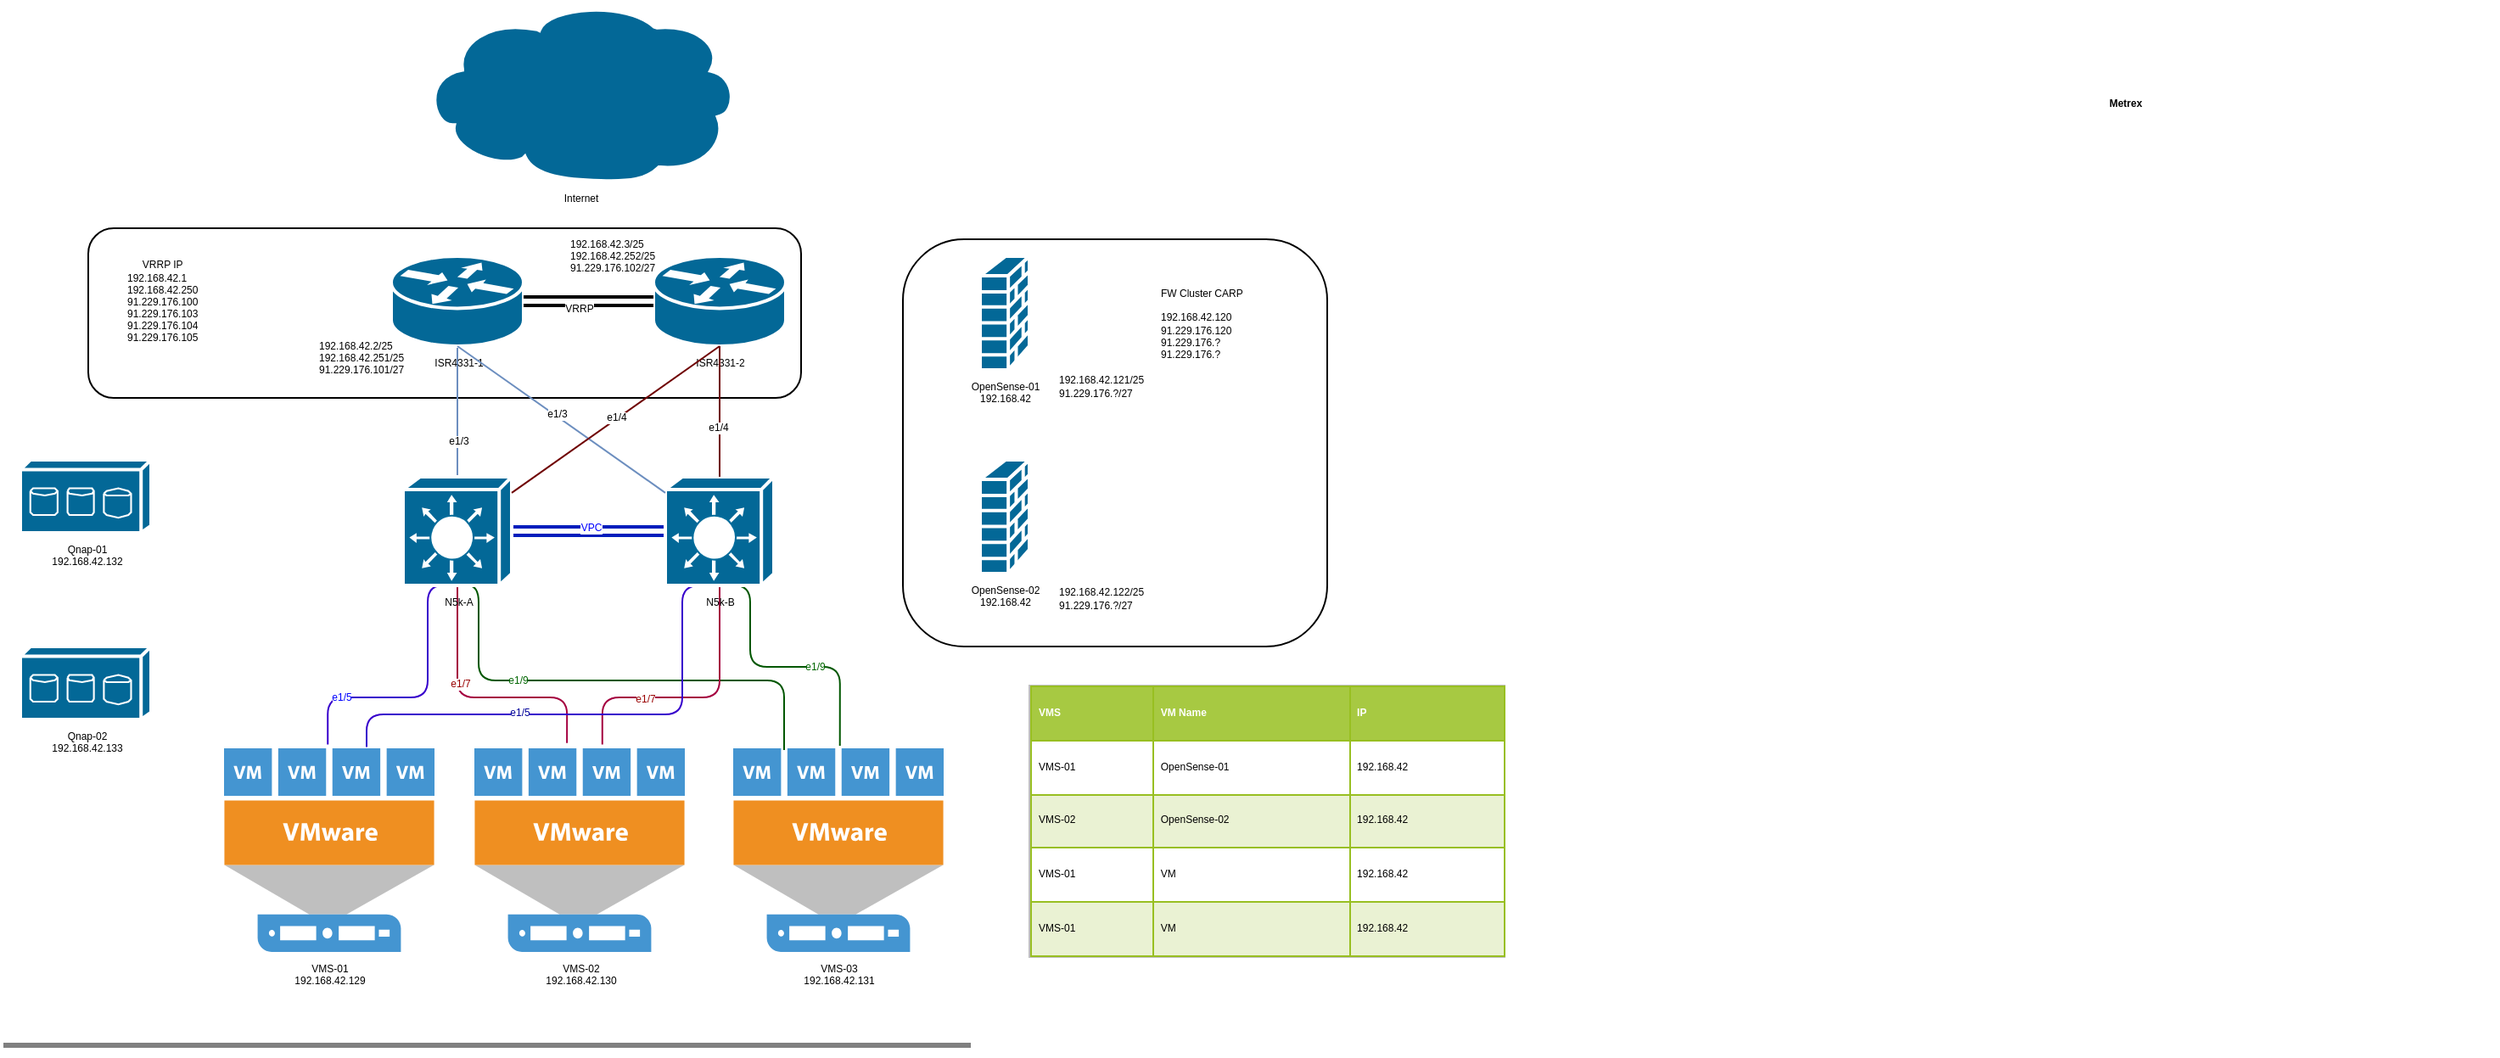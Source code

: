 <mxfile version="16.4.5" type="github">
  <diagram name="Metrex" id="197159a0-c6a4-9194-75a8-e4174976684c">
    <mxGraphModel dx="461" dy="269" grid="1" gridSize="10" guides="1" tooltips="1" connect="1" arrows="1" fold="1" page="1" pageScale="1.5" pageWidth="1169" pageHeight="826" background="none" math="0" shadow="0">
      <root>
        <mxCell id="0" style=";html=1;" />
        <mxCell id="1" style=";html=1;" parent="0" />
        <mxCell id="-EyrNSprZyw8wpIVBh2r-33" value="" style="rounded=1;whiteSpace=wrap;html=1;align=left;fontSize=6;" vertex="1" parent="1">
          <mxGeometry x="160" y="153.5" width="420" height="100" as="geometry" />
        </mxCell>
        <mxCell id="-EyrNSprZyw8wpIVBh2r-31" value="" style="rounded=1;whiteSpace=wrap;html=1;fontSize=6;" vertex="1" parent="1">
          <mxGeometry x="640" y="160" width="250" height="240" as="geometry" />
        </mxCell>
        <mxCell id="1257a543d1cacc4b-5" value="VMS-02&lt;br style=&quot;font-size: 6px;&quot;&gt;192.168.42.130" style="shadow=0;dashed=0;html=1;strokeColor=none;fillColor=#4495D1;labelPosition=center;verticalLabelPosition=bottom;verticalAlign=top;shape=mxgraph.veeam.2d.vmware_host;fontSize=6;" parent="1" vertex="1">
          <mxGeometry x="387.5" y="460" width="124" height="120" as="geometry" />
        </mxCell>
        <mxCell id="1257a543d1cacc4b-50" value="" style="line;strokeWidth=3;html=1;fillColor=none;gradientColor=none;fontSize=6;strokeColor=#808080;" parent="1" vertex="1">
          <mxGeometry x="110" y="630" width="570" height="10" as="geometry" />
        </mxCell>
        <mxCell id="1257a543d1cacc4b-52" value="Metrex" style="text;strokeColor=none;fillColor=none;html=1;fontSize=6;fontStyle=1;verticalAlign=middle;align=center;" parent="1" vertex="1">
          <mxGeometry x="1140" y="60" width="440" height="40" as="geometry" />
        </mxCell>
        <mxCell id="-EyrNSprZyw8wpIVBh2r-13" style="edgeStyle=none;rounded=1;orthogonalLoop=1;jettySize=auto;html=1;exitX=0.5;exitY=1;exitDx=0;exitDy=0;exitPerimeter=0;endArrow=none;endFill=0;fillColor=#dae8fc;strokeColor=#6c8ebf;fontSize=6;" edge="1" parent="1" source="-EyrNSprZyw8wpIVBh2r-1" target="-EyrNSprZyw8wpIVBh2r-7">
          <mxGeometry relative="1" as="geometry" />
        </mxCell>
        <mxCell id="-EyrNSprZyw8wpIVBh2r-52" value="e1/3" style="edgeLabel;html=1;align=center;verticalAlign=middle;resizable=0;points=[];fontSize=6;fontColor=#000000;" vertex="1" connectable="0" parent="-EyrNSprZyw8wpIVBh2r-13">
          <mxGeometry x="0.441" relative="1" as="geometry">
            <mxPoint as="offset" />
          </mxGeometry>
        </mxCell>
        <mxCell id="-EyrNSprZyw8wpIVBh2r-1" value="&lt;font style=&quot;font-size: 6px&quot;&gt;ISR4331-1&lt;br style=&quot;font-size: 6px;&quot;&gt;&lt;br style=&quot;font-size: 6px;&quot;&gt;&lt;/font&gt;" style="shape=mxgraph.cisco.routers.router;sketch=0;html=1;pointerEvents=1;dashed=0;fillColor=#036897;strokeColor=#ffffff;strokeWidth=2;verticalLabelPosition=bottom;verticalAlign=top;align=center;outlineConnect=0;fontSize=6;" vertex="1" parent="1">
          <mxGeometry x="338.5" y="170" width="78" height="53" as="geometry" />
        </mxCell>
        <mxCell id="-EyrNSprZyw8wpIVBh2r-4" value="&lt;font style=&quot;font-size: 6px&quot;&gt;ISR4331-2&lt;/font&gt;" style="shape=mxgraph.cisco.routers.router;sketch=0;html=1;pointerEvents=1;dashed=0;fillColor=#036897;strokeColor=#ffffff;strokeWidth=2;verticalLabelPosition=bottom;verticalAlign=top;align=center;outlineConnect=0;fontSize=6;" vertex="1" parent="1">
          <mxGeometry x="493" y="170" width="78" height="53" as="geometry" />
        </mxCell>
        <mxCell id="-EyrNSprZyw8wpIVBh2r-12" style="edgeStyle=none;rounded=0;orthogonalLoop=1;jettySize=auto;html=1;exitX=1;exitY=0.5;exitDx=0;exitDy=0;exitPerimeter=0;shape=link;strokeWidth=2;fillColor=#0050ef;strokeColor=#001DBC;fontColor=#0000FF;fontSize=6;" edge="1" parent="1" source="-EyrNSprZyw8wpIVBh2r-7" target="-EyrNSprZyw8wpIVBh2r-8">
          <mxGeometry relative="1" as="geometry" />
        </mxCell>
        <mxCell id="-EyrNSprZyw8wpIVBh2r-16" value="&lt;font color=&quot;#0000ff&quot; style=&quot;font-size: 6px;&quot;&gt;VPC&lt;/font&gt;" style="edgeLabel;html=1;align=center;verticalAlign=middle;resizable=0;points=[];fontSize=6;" vertex="1" connectable="0" parent="-EyrNSprZyw8wpIVBh2r-12">
          <mxGeometry x="0.005" y="2" relative="1" as="geometry">
            <mxPoint x="1" as="offset" />
          </mxGeometry>
        </mxCell>
        <mxCell id="-EyrNSprZyw8wpIVBh2r-22" style="edgeStyle=orthogonalEdgeStyle;rounded=1;orthogonalLoop=1;jettySize=auto;html=1;exitX=0.5;exitY=1;exitDx=0;exitDy=0;exitPerimeter=0;entryX=0.493;entryY=-0.019;entryDx=0;entryDy=0;entryPerimeter=0;endArrow=none;endFill=0;fillColor=#6a00ff;strokeColor=#3700CC;fontSize=6;" edge="1" parent="1" source="-EyrNSprZyw8wpIVBh2r-7" target="-EyrNSprZyw8wpIVBh2r-9">
          <mxGeometry relative="1" as="geometry">
            <Array as="points">
              <mxPoint x="360" y="364" />
              <mxPoint x="360" y="430" />
              <mxPoint x="301" y="430" />
            </Array>
          </mxGeometry>
        </mxCell>
        <mxCell id="-EyrNSprZyw8wpIVBh2r-39" value="e1/5" style="edgeLabel;html=1;align=center;verticalAlign=middle;resizable=0;points=[];fontColor=#0000FF;fontSize=6;" vertex="1" connectable="0" parent="-EyrNSprZyw8wpIVBh2r-22">
          <mxGeometry x="0.586" relative="1" as="geometry">
            <mxPoint as="offset" />
          </mxGeometry>
        </mxCell>
        <mxCell id="-EyrNSprZyw8wpIVBh2r-24" style="edgeStyle=orthogonalEdgeStyle;rounded=1;orthogonalLoop=1;jettySize=auto;html=1;exitX=0.5;exitY=1;exitDx=0;exitDy=0;exitPerimeter=0;entryX=0.44;entryY=-0.026;entryDx=0;entryDy=0;entryPerimeter=0;endArrow=none;endFill=0;fillColor=#d80073;strokeColor=#A50040;fontSize=6;" edge="1" parent="1" source="-EyrNSprZyw8wpIVBh2r-7" target="1257a543d1cacc4b-5">
          <mxGeometry relative="1" as="geometry">
            <Array as="points">
              <mxPoint x="378" y="430" />
              <mxPoint x="442" y="430" />
            </Array>
          </mxGeometry>
        </mxCell>
        <mxCell id="-EyrNSprZyw8wpIVBh2r-40" value="&lt;font color=&quot;#990000&quot; style=&quot;font-size: 6px;&quot;&gt;e1/7&lt;/font&gt;" style="edgeLabel;html=1;align=center;verticalAlign=middle;resizable=0;points=[];fontColor=#0000FF;fontSize=6;" vertex="1" connectable="0" parent="-EyrNSprZyw8wpIVBh2r-24">
          <mxGeometry x="-0.266" y="1" relative="1" as="geometry">
            <mxPoint as="offset" />
          </mxGeometry>
        </mxCell>
        <mxCell id="-EyrNSprZyw8wpIVBh2r-26" style="edgeStyle=orthogonalEdgeStyle;rounded=1;orthogonalLoop=1;jettySize=auto;html=1;exitX=0.5;exitY=1;exitDx=0;exitDy=0;exitPerimeter=0;entryX=0.245;entryY=0.008;entryDx=0;entryDy=0;entryPerimeter=0;endArrow=none;endFill=0;fillColor=#008a00;strokeColor=#005700;fontSize=6;" edge="1" parent="1" source="-EyrNSprZyw8wpIVBh2r-7" target="-EyrNSprZyw8wpIVBh2r-10">
          <mxGeometry relative="1" as="geometry">
            <Array as="points">
              <mxPoint x="390" y="364" />
              <mxPoint x="390" y="420" />
              <mxPoint x="570" y="420" />
              <mxPoint x="570" y="461" />
            </Array>
          </mxGeometry>
        </mxCell>
        <mxCell id="-EyrNSprZyw8wpIVBh2r-41" value="&lt;font color=&quot;#006600&quot; style=&quot;font-size: 6px;&quot;&gt;e1/9&lt;/font&gt;" style="edgeLabel;html=1;align=center;verticalAlign=middle;resizable=0;points=[];fontColor=#0000FF;fontSize=6;" vertex="1" connectable="0" parent="-EyrNSprZyw8wpIVBh2r-26">
          <mxGeometry x="-0.37" relative="1" as="geometry">
            <mxPoint as="offset" />
          </mxGeometry>
        </mxCell>
        <mxCell id="-EyrNSprZyw8wpIVBh2r-7" value="N5k-A" style="shape=mxgraph.cisco.switches.layer_3_switch;sketch=0;html=1;pointerEvents=1;dashed=0;fillColor=#036897;strokeColor=#ffffff;strokeWidth=2;verticalLabelPosition=bottom;verticalAlign=top;align=center;outlineConnect=0;fontSize=6;" vertex="1" parent="1">
          <mxGeometry x="345.5" y="300" width="64" height="64" as="geometry" />
        </mxCell>
        <mxCell id="-EyrNSprZyw8wpIVBh2r-23" style="edgeStyle=orthogonalEdgeStyle;rounded=1;orthogonalLoop=1;jettySize=auto;html=1;exitX=0.5;exitY=1;exitDx=0;exitDy=0;exitPerimeter=0;entryX=0.507;entryY=-0.012;entryDx=0;entryDy=0;entryPerimeter=0;endArrow=none;endFill=0;fillColor=#008a00;strokeColor=#005700;fontSize=6;" edge="1" parent="1" source="-EyrNSprZyw8wpIVBh2r-8" target="-EyrNSprZyw8wpIVBh2r-10">
          <mxGeometry relative="1" as="geometry">
            <Array as="points">
              <mxPoint x="550" y="364" />
              <mxPoint x="550" y="412" />
              <mxPoint x="603" y="412" />
            </Array>
          </mxGeometry>
        </mxCell>
        <mxCell id="-EyrNSprZyw8wpIVBh2r-42" value="e1/9" style="edgeLabel;html=1;align=center;verticalAlign=middle;resizable=0;points=[];fontColor=#006600;fontSize=6;" vertex="1" connectable="0" parent="-EyrNSprZyw8wpIVBh2r-23">
          <mxGeometry x="0.258" relative="1" as="geometry">
            <mxPoint as="offset" />
          </mxGeometry>
        </mxCell>
        <mxCell id="-EyrNSprZyw8wpIVBh2r-25" value="" style="edgeStyle=orthogonalEdgeStyle;rounded=1;orthogonalLoop=1;jettySize=auto;html=1;exitX=0.5;exitY=1;exitDx=0;exitDy=0;exitPerimeter=0;entryX=0.608;entryY=-0.019;entryDx=0;entryDy=0;entryPerimeter=0;endArrow=none;endFill=0;fillColor=#d80073;strokeColor=#A50040;fontSize=6;" edge="1" parent="1" source="-EyrNSprZyw8wpIVBh2r-8" target="1257a543d1cacc4b-5">
          <mxGeometry relative="1" as="geometry">
            <Array as="points">
              <mxPoint x="532" y="430" />
              <mxPoint x="463" y="430" />
            </Array>
          </mxGeometry>
        </mxCell>
        <mxCell id="-EyrNSprZyw8wpIVBh2r-47" value="e1/7" style="edgeLabel;html=1;align=center;verticalAlign=middle;resizable=0;points=[];fontColor=#990000;fontSize=6;" vertex="1" connectable="0" parent="-EyrNSprZyw8wpIVBh2r-25">
          <mxGeometry x="0.35" y="1" relative="1" as="geometry">
            <mxPoint as="offset" />
          </mxGeometry>
        </mxCell>
        <mxCell id="-EyrNSprZyw8wpIVBh2r-27" style="edgeStyle=orthogonalEdgeStyle;rounded=1;orthogonalLoop=1;jettySize=auto;html=1;exitX=0.5;exitY=1;exitDx=0;exitDy=0;exitPerimeter=0;entryX=0.675;entryY=-0.006;entryDx=0;entryDy=0;entryPerimeter=0;endArrow=none;endFill=0;fillColor=#6a00ff;strokeColor=#3700CC;fontSize=6;" edge="1" parent="1" source="-EyrNSprZyw8wpIVBh2r-8" target="-EyrNSprZyw8wpIVBh2r-9">
          <mxGeometry relative="1" as="geometry">
            <Array as="points">
              <mxPoint x="510" y="364" />
              <mxPoint x="510" y="440" />
              <mxPoint x="324" y="440" />
              <mxPoint x="324" y="459" />
            </Array>
          </mxGeometry>
        </mxCell>
        <mxCell id="-EyrNSprZyw8wpIVBh2r-45" value="e1/5" style="edgeLabel;html=1;align=center;verticalAlign=middle;resizable=0;points=[];fontColor=#000099;fontSize=6;" vertex="1" connectable="0" parent="-EyrNSprZyw8wpIVBh2r-27">
          <mxGeometry x="0.279" y="-1" relative="1" as="geometry">
            <mxPoint as="offset" />
          </mxGeometry>
        </mxCell>
        <mxCell id="-EyrNSprZyw8wpIVBh2r-8" value="N5k-B" style="shape=mxgraph.cisco.switches.layer_3_switch;sketch=0;html=1;pointerEvents=1;dashed=0;fillColor=#036897;strokeColor=#ffffff;strokeWidth=2;verticalLabelPosition=bottom;verticalAlign=top;align=center;outlineConnect=0;fontSize=6;" vertex="1" parent="1">
          <mxGeometry x="500" y="300" width="64" height="64" as="geometry" />
        </mxCell>
        <mxCell id="-EyrNSprZyw8wpIVBh2r-9" value="VMS-01&lt;br style=&quot;font-size: 6px;&quot;&gt;192.168.42.129" style="shadow=0;dashed=0;html=1;strokeColor=none;fillColor=#4495D1;labelPosition=center;verticalLabelPosition=bottom;verticalAlign=top;shape=mxgraph.veeam.2d.vmware_host;fontSize=6;" vertex="1" parent="1">
          <mxGeometry x="240" y="460" width="124" height="120" as="geometry" />
        </mxCell>
        <mxCell id="-EyrNSprZyw8wpIVBh2r-10" value="VMS-03&lt;br style=&quot;font-size: 6px;&quot;&gt;192.168.42.131" style="shadow=0;dashed=0;html=1;strokeColor=none;fillColor=#4495D1;labelPosition=center;verticalLabelPosition=bottom;verticalAlign=top;shape=mxgraph.veeam.2d.vmware_host;fontSize=6;" vertex="1" parent="1">
          <mxGeometry x="540" y="460" width="124" height="120" as="geometry" />
        </mxCell>
        <mxCell id="-EyrNSprZyw8wpIVBh2r-14" style="edgeStyle=none;rounded=0;orthogonalLoop=1;jettySize=auto;html=1;shape=link;exitX=1;exitY=0.5;exitDx=0;exitDy=0;exitPerimeter=0;entryX=0;entryY=0.5;entryDx=0;entryDy=0;entryPerimeter=0;strokeWidth=2;fontSize=6;" edge="1" parent="1" source="-EyrNSprZyw8wpIVBh2r-1" target="-EyrNSprZyw8wpIVBh2r-4">
          <mxGeometry relative="1" as="geometry">
            <mxPoint x="440" y="176" as="sourcePoint" />
            <mxPoint x="480" y="176" as="targetPoint" />
          </mxGeometry>
        </mxCell>
        <mxCell id="-EyrNSprZyw8wpIVBh2r-15" value="VRRP" style="edgeLabel;html=1;align=center;verticalAlign=middle;resizable=0;points=[];fontSize=6;" vertex="1" connectable="0" parent="-EyrNSprZyw8wpIVBh2r-14">
          <mxGeometry x="-0.15" y="-4" relative="1" as="geometry">
            <mxPoint as="offset" />
          </mxGeometry>
        </mxCell>
        <mxCell id="-EyrNSprZyw8wpIVBh2r-17" style="edgeStyle=none;rounded=1;orthogonalLoop=1;jettySize=auto;html=1;exitX=0.5;exitY=1;exitDx=0;exitDy=0;exitPerimeter=0;endArrow=none;endFill=0;fillColor=#dae8fc;strokeColor=#6c8ebf;fontSize=6;" edge="1" parent="1" source="-EyrNSprZyw8wpIVBh2r-1" target="-EyrNSprZyw8wpIVBh2r-8">
          <mxGeometry relative="1" as="geometry">
            <mxPoint x="413" y="213" as="sourcePoint" />
            <mxPoint x="393.826" y="310" as="targetPoint" />
          </mxGeometry>
        </mxCell>
        <mxCell id="-EyrNSprZyw8wpIVBh2r-53" value="e1/3" style="edgeLabel;html=1;align=center;verticalAlign=middle;resizable=0;points=[];fontSize=6;fontColor=#000000;" vertex="1" connectable="0" parent="-EyrNSprZyw8wpIVBh2r-17">
          <mxGeometry x="-0.065" y="1" relative="1" as="geometry">
            <mxPoint as="offset" />
          </mxGeometry>
        </mxCell>
        <mxCell id="-EyrNSprZyw8wpIVBh2r-19" style="edgeStyle=none;rounded=1;orthogonalLoop=1;jettySize=auto;html=1;endArrow=none;endFill=0;fillColor=#a20025;strokeColor=#6F0000;exitX=0.5;exitY=1;exitDx=0;exitDy=0;exitPerimeter=0;fontSize=6;" edge="1" parent="1" source="-EyrNSprZyw8wpIVBh2r-4" target="-EyrNSprZyw8wpIVBh2r-8">
          <mxGeometry relative="1" as="geometry">
            <mxPoint x="387.5" y="213" as="sourcePoint" />
            <mxPoint x="542" y="310" as="targetPoint" />
          </mxGeometry>
        </mxCell>
        <mxCell id="-EyrNSprZyw8wpIVBh2r-55" value="e1/4" style="edgeLabel;html=1;align=center;verticalAlign=middle;resizable=0;points=[];fontSize=6;fontColor=#000000;" vertex="1" connectable="0" parent="-EyrNSprZyw8wpIVBh2r-19">
          <mxGeometry x="0.231" y="-1" relative="1" as="geometry">
            <mxPoint as="offset" />
          </mxGeometry>
        </mxCell>
        <mxCell id="-EyrNSprZyw8wpIVBh2r-20" style="edgeStyle=none;rounded=1;orthogonalLoop=1;jettySize=auto;html=1;endArrow=none;endFill=0;fillColor=#a20025;strokeColor=#6F0000;entryX=0.5;entryY=1;entryDx=0;entryDy=0;entryPerimeter=0;fontSize=6;" edge="1" parent="1" source="-EyrNSprZyw8wpIVBh2r-7" target="-EyrNSprZyw8wpIVBh2r-4">
          <mxGeometry relative="1" as="geometry">
            <mxPoint x="397.5" y="223" as="sourcePoint" />
            <mxPoint x="530" y="200" as="targetPoint" />
          </mxGeometry>
        </mxCell>
        <mxCell id="-EyrNSprZyw8wpIVBh2r-54" value="e1/4" style="edgeLabel;html=1;align=center;verticalAlign=middle;resizable=0;points=[];fontSize=6;fontColor=#000000;" vertex="1" connectable="0" parent="-EyrNSprZyw8wpIVBh2r-20">
          <mxGeometry x="0.009" y="1" relative="1" as="geometry">
            <mxPoint as="offset" />
          </mxGeometry>
        </mxCell>
        <mxCell id="-EyrNSprZyw8wpIVBh2r-21" value="Internet" style="shape=mxgraph.cisco.storage.cloud;sketch=0;html=1;pointerEvents=1;dashed=0;fillColor=#036897;strokeColor=#ffffff;strokeWidth=2;verticalLabelPosition=bottom;verticalAlign=top;align=center;outlineConnect=0;fontSize=6;" vertex="1" parent="1">
          <mxGeometry x="356.5" y="20" width="186" height="106" as="geometry" />
        </mxCell>
        <mxCell id="-EyrNSprZyw8wpIVBh2r-28" value="OpenSense-01&lt;br style=&quot;font-size: 6px;&quot;&gt;192.168.42" style="shape=mxgraph.cisco.security.firewall;sketch=0;html=1;pointerEvents=1;dashed=0;fillColor=#036897;strokeColor=#ffffff;strokeWidth=2;verticalLabelPosition=bottom;verticalAlign=top;align=center;outlineConnect=0;fontSize=6;" vertex="1" parent="1">
          <mxGeometry x="685.5" y="170" width="29" height="67" as="geometry" />
        </mxCell>
        <mxCell id="-EyrNSprZyw8wpIVBh2r-29" value="OpenSense-02&lt;br style=&quot;font-size: 6px;&quot;&gt;192.168.42" style="shape=mxgraph.cisco.security.firewall;sketch=0;html=1;pointerEvents=1;dashed=0;fillColor=#036897;strokeColor=#ffffff;strokeWidth=2;verticalLabelPosition=bottom;verticalAlign=top;align=center;outlineConnect=0;fontSize=6;" vertex="1" parent="1">
          <mxGeometry x="685.5" y="290" width="29" height="67" as="geometry" />
        </mxCell>
        <mxCell id="-EyrNSprZyw8wpIVBh2r-30" value="&lt;table border=&quot;1&quot; width=&quot;100%&quot; cellpadding=&quot;4&quot; style=&quot;width: 100%; height: 100%; border-collapse: collapse; font-size: 6px;&quot;&gt;&lt;tbody style=&quot;font-size: 6px;&quot;&gt;&lt;tr style=&quot;background-color: rgb(167, 201, 66); color: rgb(255, 255, 255); border: 1px solid rgb(152, 191, 33); font-size: 6px;&quot;&gt;&lt;th align=&quot;left&quot; style=&quot;font-size: 6px;&quot;&gt;VMS&lt;/th&gt;&lt;th align=&quot;left&quot; style=&quot;font-size: 6px;&quot;&gt;VM Name&lt;/th&gt;&lt;th align=&quot;left&quot; style=&quot;font-size: 6px;&quot;&gt;IP&lt;/th&gt;&lt;/tr&gt;&lt;tr style=&quot;border: 1px solid rgb(152, 191, 33); font-size: 6px;&quot;&gt;&lt;td style=&quot;font-size: 6px;&quot;&gt;VMS-01&lt;/td&gt;&lt;td style=&quot;font-size: 6px;&quot;&gt;OpenSense-01&lt;/td&gt;&lt;td style=&quot;font-size: 6px;&quot;&gt;192.168.42&lt;/td&gt;&lt;/tr&gt;&lt;tr style=&quot;background-color: rgb(234, 242, 211); border: 1px solid rgb(152, 191, 33); font-size: 6px;&quot;&gt;&lt;td style=&quot;font-size: 6px;&quot;&gt;VMS-02&lt;/td&gt;&lt;td style=&quot;font-size: 6px;&quot;&gt;OpenSense-02&lt;/td&gt;&lt;td style=&quot;font-size: 6px;&quot;&gt;192.168.42&lt;/td&gt;&lt;/tr&gt;&lt;tr style=&quot;border: 1px solid rgb(152, 191, 33); font-size: 6px;&quot;&gt;&lt;td style=&quot;font-size: 6px;&quot;&gt;VMS-01&lt;/td&gt;&lt;td style=&quot;font-size: 6px;&quot;&gt;VM&lt;/td&gt;&lt;td style=&quot;font-size: 6px;&quot;&gt;192.168.42&lt;/td&gt;&lt;/tr&gt;&lt;tr style=&quot;background-color: rgb(234, 242, 211); border: 1px solid rgb(152, 191, 33); font-size: 6px;&quot;&gt;&lt;td style=&quot;font-size: 6px;&quot;&gt;VMS-01&lt;/td&gt;&lt;td style=&quot;font-size: 6px;&quot;&gt;VM&lt;/td&gt;&lt;td style=&quot;font-size: 6px;&quot;&gt;192.168.42&lt;/td&gt;&lt;/tr&gt;&lt;/tbody&gt;&lt;/table&gt;" style="text;html=1;strokeColor=#c0c0c0;fillColor=#ffffff;overflow=fill;rounded=0;fontSize=6;" vertex="1" parent="1">
          <mxGeometry x="714.5" y="423" width="280" height="160" as="geometry" />
        </mxCell>
        <mxCell id="-EyrNSprZyw8wpIVBh2r-32" value="&lt;div style=&quot;text-align: center&quot;&gt;FW Cluster CARP&lt;/div&gt;&lt;br&gt;192.168.42.120&lt;br style=&quot;font-size: 6px&quot;&gt;91.229.176.120&lt;br&gt;91.229.176.?&lt;br&gt;91.229.176.?&lt;br&gt;" style="text;html=1;align=left;verticalAlign=middle;resizable=0;points=[];autosize=1;strokeColor=none;fillColor=none;fontSize=6;" vertex="1" parent="1">
          <mxGeometry x="790" y="185" width="60" height="50" as="geometry" />
        </mxCell>
        <mxCell id="-EyrNSprZyw8wpIVBh2r-34" value="&lt;p style=&quot;line-height: 0.8; font-size: 6px;&quot;&gt;&lt;/p&gt;&lt;div style=&quot;text-align: center; font-size: 6px;&quot;&gt;&lt;font style=&quot;font-size: 6px;&quot;&gt;VRRP IP&lt;/font&gt;&lt;/div&gt;&lt;font style=&quot;font-size: 6px;&quot;&gt;192.168.42.1&lt;br style=&quot;font-size: 6px;&quot;&gt;192.168.42.250&lt;br style=&quot;font-size: 6px;&quot;&gt;91.229.176.100&lt;br style=&quot;font-size: 6px;&quot;&gt;91.229.176.103&lt;br style=&quot;font-size: 6px;&quot;&gt;91.229.176.104&lt;br style=&quot;font-size: 6px;&quot;&gt;91.229.176.105&lt;/font&gt;&lt;p style=&quot;font-size: 6px;&quot;&gt;&lt;/p&gt;" style="text;html=1;align=left;verticalAlign=middle;resizable=0;points=[];autosize=1;strokeColor=none;fillColor=none;spacing=3;fontSize=6;" vertex="1" parent="1">
          <mxGeometry x="180" y="161.5" width="60" height="70" as="geometry" />
        </mxCell>
        <mxCell id="-EyrNSprZyw8wpIVBh2r-48" value="&lt;font color=&quot;#000000&quot; style=&quot;font-size: 6px;&quot;&gt;Qnap-01&lt;br style=&quot;font-size: 6px;&quot;&gt;192.168.42.132&lt;br style=&quot;font-size: 6px;&quot;&gt;&lt;/font&gt;" style="shape=mxgraph.cisco.storage.fc_storage;sketch=0;html=1;pointerEvents=1;dashed=0;fillColor=#036897;strokeColor=#ffffff;strokeWidth=2;verticalLabelPosition=bottom;verticalAlign=top;align=center;outlineConnect=0;fontColor=#990000;fontSize=6;" vertex="1" parent="1">
          <mxGeometry x="120" y="290" width="77" height="43" as="geometry" />
        </mxCell>
        <mxCell id="-EyrNSprZyw8wpIVBh2r-49" value="&lt;font color=&quot;#000000&quot; style=&quot;font-size: 6px;&quot;&gt;Qnap-02&lt;br style=&quot;font-size: 6px;&quot;&gt;192.168.42.133&lt;br style=&quot;font-size: 6px;&quot;&gt;&lt;/font&gt;" style="shape=mxgraph.cisco.storage.fc_storage;sketch=0;html=1;pointerEvents=1;dashed=0;fillColor=#036897;strokeColor=#ffffff;strokeWidth=2;verticalLabelPosition=bottom;verticalAlign=top;align=center;outlineConnect=0;fontColor=#990000;fontSize=6;" vertex="1" parent="1">
          <mxGeometry x="120" y="400" width="77" height="43" as="geometry" />
        </mxCell>
        <mxCell id="-EyrNSprZyw8wpIVBh2r-56" value="192.168.42.2/25&lt;br style=&quot;font-size: 6px;&quot;&gt;192.168.42.251/25&lt;br style=&quot;font-size: 6px;&quot;&gt;91.229.176.101/27" style="text;html=1;align=left;verticalAlign=middle;resizable=0;points=[];autosize=1;strokeColor=none;fillColor=none;fontSize=6;fontColor=#000000;" vertex="1" parent="1">
          <mxGeometry x="294" y="215" width="70" height="30" as="geometry" />
        </mxCell>
        <mxCell id="-EyrNSprZyw8wpIVBh2r-57" value="192.168.42.3/25&lt;br style=&quot;font-size: 6px;&quot;&gt;192.168.42.252/25&lt;br style=&quot;font-size: 6px;&quot;&gt;91.229.176.102/27" style="text;html=1;align=left;verticalAlign=middle;resizable=0;points=[];autosize=1;strokeColor=none;fillColor=none;fontSize=6;fontColor=#000000;" vertex="1" parent="1">
          <mxGeometry x="441.5" y="155" width="70" height="30" as="geometry" />
        </mxCell>
        <mxCell id="-EyrNSprZyw8wpIVBh2r-60" value="192.168.42.122/25&lt;br style=&quot;font-size: 6px&quot;&gt;91.229.176.?/27" style="text;html=1;align=left;verticalAlign=middle;resizable=0;points=[];autosize=1;strokeColor=none;fillColor=none;fontSize=6;fontColor=#000000;" vertex="1" parent="1">
          <mxGeometry x="730" y="362" width="70" height="20" as="geometry" />
        </mxCell>
        <mxCell id="-EyrNSprZyw8wpIVBh2r-61" value="192.168.42.121/25&lt;br style=&quot;font-size: 6px&quot;&gt;91.229.176.?/27" style="text;html=1;align=left;verticalAlign=middle;resizable=0;points=[];autosize=1;strokeColor=none;fillColor=none;fontSize=6;fontColor=#000000;" vertex="1" parent="1">
          <mxGeometry x="730" y="236.5" width="70" height="20" as="geometry" />
        </mxCell>
      </root>
    </mxGraphModel>
  </diagram>
</mxfile>
